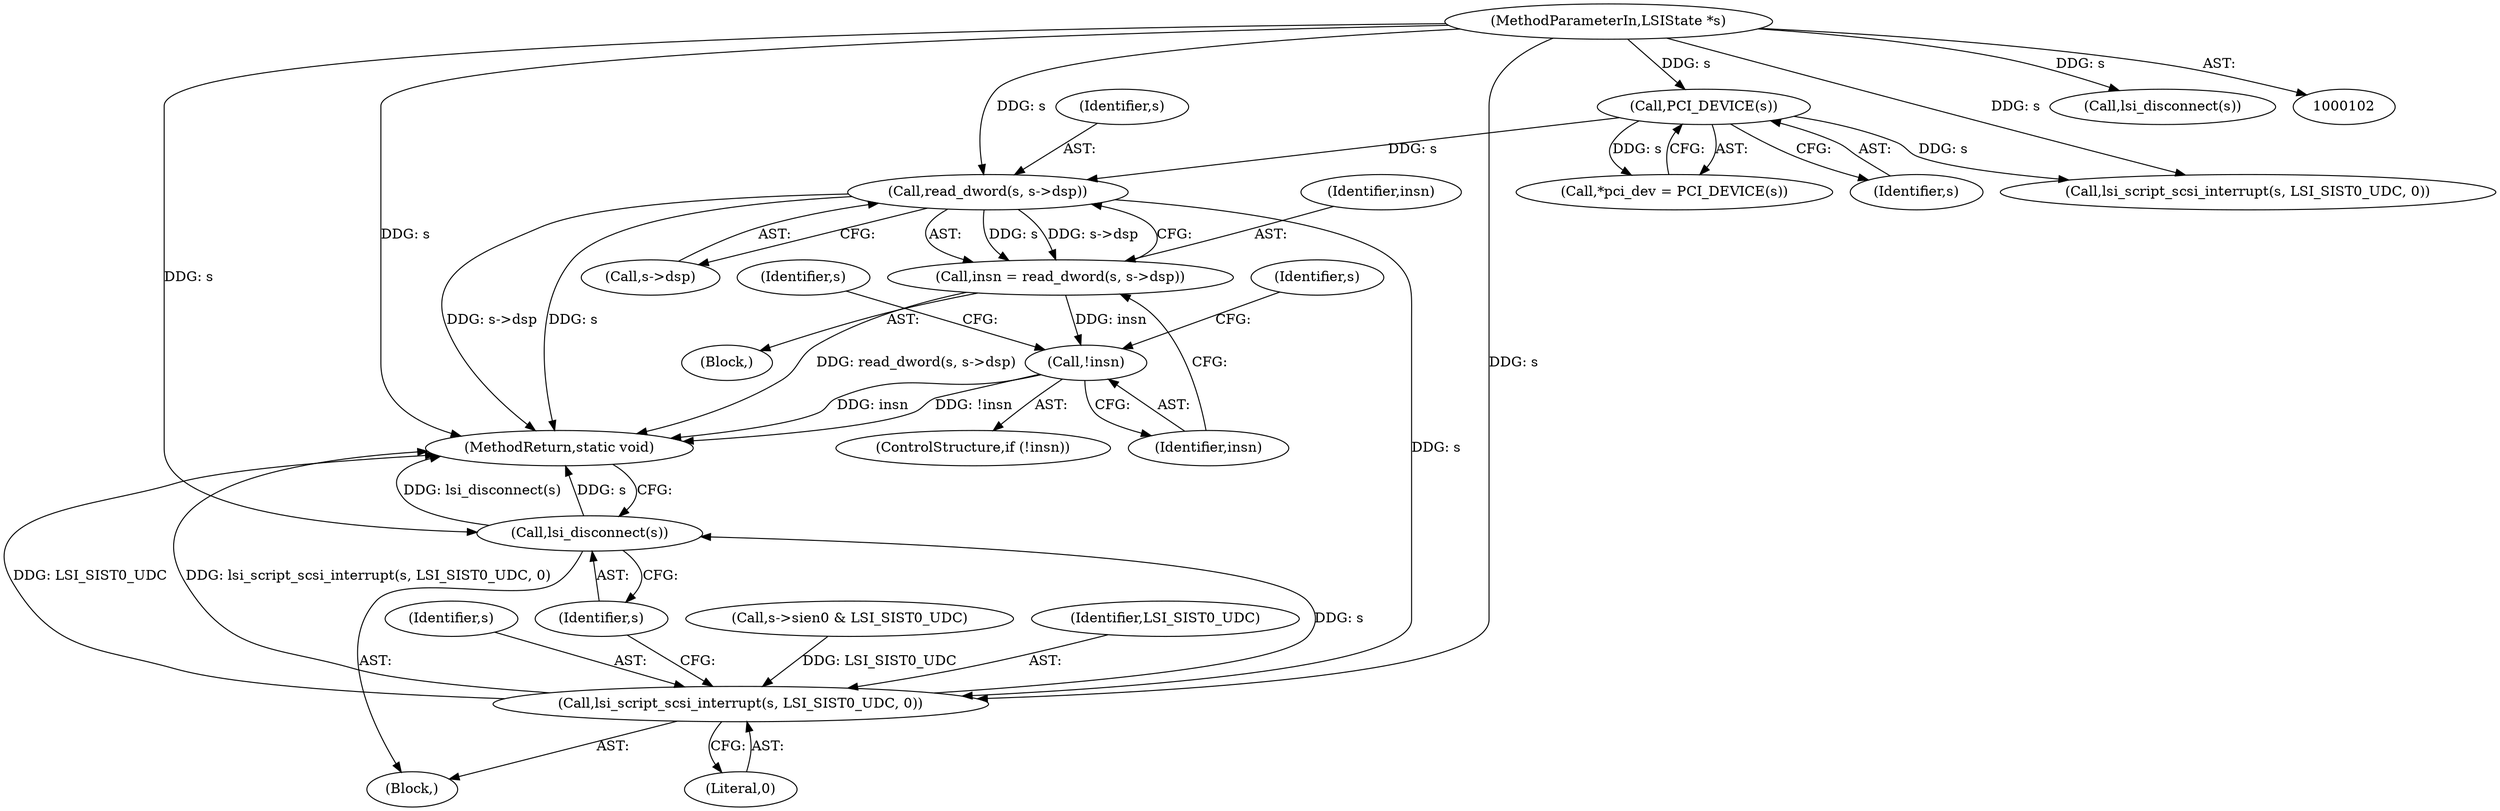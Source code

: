 digraph "0_qemu_de594e47659029316bbf9391efb79da0a1a08e08@API" {
"1000157" [label="(Call,read_dword(s, s->dsp))"];
"1000108" [label="(Call,PCI_DEVICE(s))"];
"1000103" [label="(MethodParameterIn,LSIState *s)"];
"1000155" [label="(Call,insn = read_dword(s, s->dsp))"];
"1000163" [label="(Call,!insn)"];
"1000177" [label="(Call,lsi_script_scsi_interrupt(s, LSI_SIST0_UDC, 0))"];
"1000181" [label="(Call,lsi_disconnect(s))"];
"1000204" [label="(MethodReturn,static void)"];
"1000109" [label="(Identifier,s)"];
"1000151" [label="(Call,lsi_disconnect(s))"];
"1000147" [label="(Call,lsi_script_scsi_interrupt(s, LSI_SIST0_UDC, 0))"];
"1000162" [label="(ControlStructure,if (!insn))"];
"1000156" [label="(Identifier,insn)"];
"1000165" [label="(Block,)"];
"1000164" [label="(Identifier,insn)"];
"1000180" [label="(Literal,0)"];
"1000177" [label="(Call,lsi_script_scsi_interrupt(s, LSI_SIST0_UDC, 0))"];
"1000178" [label="(Identifier,s)"];
"1000157" [label="(Call,read_dword(s, s->dsp))"];
"1000182" [label="(Identifier,s)"];
"1000159" [label="(Call,s->dsp)"];
"1000170" [label="(Identifier,s)"];
"1000163" [label="(Call,!insn)"];
"1000168" [label="(Call,s->sien0 & LSI_SIST0_UDC)"];
"1000104" [label="(Block,)"];
"1000188" [label="(Identifier,s)"];
"1000106" [label="(Call,*pci_dev = PCI_DEVICE(s))"];
"1000155" [label="(Call,insn = read_dword(s, s->dsp))"];
"1000158" [label="(Identifier,s)"];
"1000179" [label="(Identifier,LSI_SIST0_UDC)"];
"1000108" [label="(Call,PCI_DEVICE(s))"];
"1000103" [label="(MethodParameterIn,LSIState *s)"];
"1000181" [label="(Call,lsi_disconnect(s))"];
"1000157" -> "1000155"  [label="AST: "];
"1000157" -> "1000159"  [label="CFG: "];
"1000158" -> "1000157"  [label="AST: "];
"1000159" -> "1000157"  [label="AST: "];
"1000155" -> "1000157"  [label="CFG: "];
"1000157" -> "1000204"  [label="DDG: s->dsp"];
"1000157" -> "1000204"  [label="DDG: s"];
"1000157" -> "1000155"  [label="DDG: s"];
"1000157" -> "1000155"  [label="DDG: s->dsp"];
"1000108" -> "1000157"  [label="DDG: s"];
"1000103" -> "1000157"  [label="DDG: s"];
"1000157" -> "1000177"  [label="DDG: s"];
"1000108" -> "1000106"  [label="AST: "];
"1000108" -> "1000109"  [label="CFG: "];
"1000109" -> "1000108"  [label="AST: "];
"1000106" -> "1000108"  [label="CFG: "];
"1000108" -> "1000106"  [label="DDG: s"];
"1000103" -> "1000108"  [label="DDG: s"];
"1000108" -> "1000147"  [label="DDG: s"];
"1000103" -> "1000102"  [label="AST: "];
"1000103" -> "1000204"  [label="DDG: s"];
"1000103" -> "1000147"  [label="DDG: s"];
"1000103" -> "1000151"  [label="DDG: s"];
"1000103" -> "1000177"  [label="DDG: s"];
"1000103" -> "1000181"  [label="DDG: s"];
"1000155" -> "1000104"  [label="AST: "];
"1000156" -> "1000155"  [label="AST: "];
"1000164" -> "1000155"  [label="CFG: "];
"1000155" -> "1000204"  [label="DDG: read_dword(s, s->dsp)"];
"1000155" -> "1000163"  [label="DDG: insn"];
"1000163" -> "1000162"  [label="AST: "];
"1000163" -> "1000164"  [label="CFG: "];
"1000164" -> "1000163"  [label="AST: "];
"1000170" -> "1000163"  [label="CFG: "];
"1000188" -> "1000163"  [label="CFG: "];
"1000163" -> "1000204"  [label="DDG: !insn"];
"1000163" -> "1000204"  [label="DDG: insn"];
"1000177" -> "1000165"  [label="AST: "];
"1000177" -> "1000180"  [label="CFG: "];
"1000178" -> "1000177"  [label="AST: "];
"1000179" -> "1000177"  [label="AST: "];
"1000180" -> "1000177"  [label="AST: "];
"1000182" -> "1000177"  [label="CFG: "];
"1000177" -> "1000204"  [label="DDG: LSI_SIST0_UDC"];
"1000177" -> "1000204"  [label="DDG: lsi_script_scsi_interrupt(s, LSI_SIST0_UDC, 0)"];
"1000168" -> "1000177"  [label="DDG: LSI_SIST0_UDC"];
"1000177" -> "1000181"  [label="DDG: s"];
"1000181" -> "1000165"  [label="AST: "];
"1000181" -> "1000182"  [label="CFG: "];
"1000182" -> "1000181"  [label="AST: "];
"1000204" -> "1000181"  [label="CFG: "];
"1000181" -> "1000204"  [label="DDG: lsi_disconnect(s)"];
"1000181" -> "1000204"  [label="DDG: s"];
}
